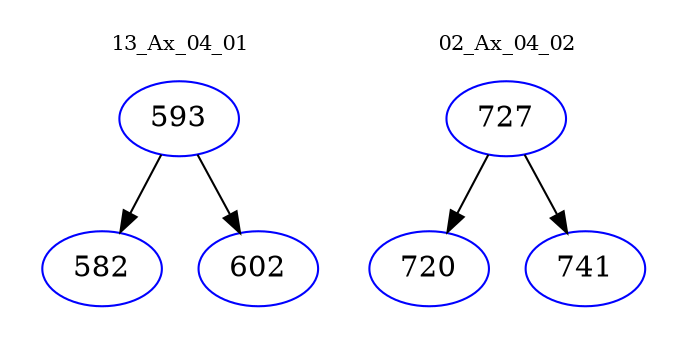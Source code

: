digraph{
subgraph cluster_0 {
color = white
label = "13_Ax_04_01";
fontsize=10;
T0_593 [label="593", color="blue"]
T0_593 -> T0_582 [color="black"]
T0_582 [label="582", color="blue"]
T0_593 -> T0_602 [color="black"]
T0_602 [label="602", color="blue"]
}
subgraph cluster_1 {
color = white
label = "02_Ax_04_02";
fontsize=10;
T1_727 [label="727", color="blue"]
T1_727 -> T1_720 [color="black"]
T1_720 [label="720", color="blue"]
T1_727 -> T1_741 [color="black"]
T1_741 [label="741", color="blue"]
}
}
